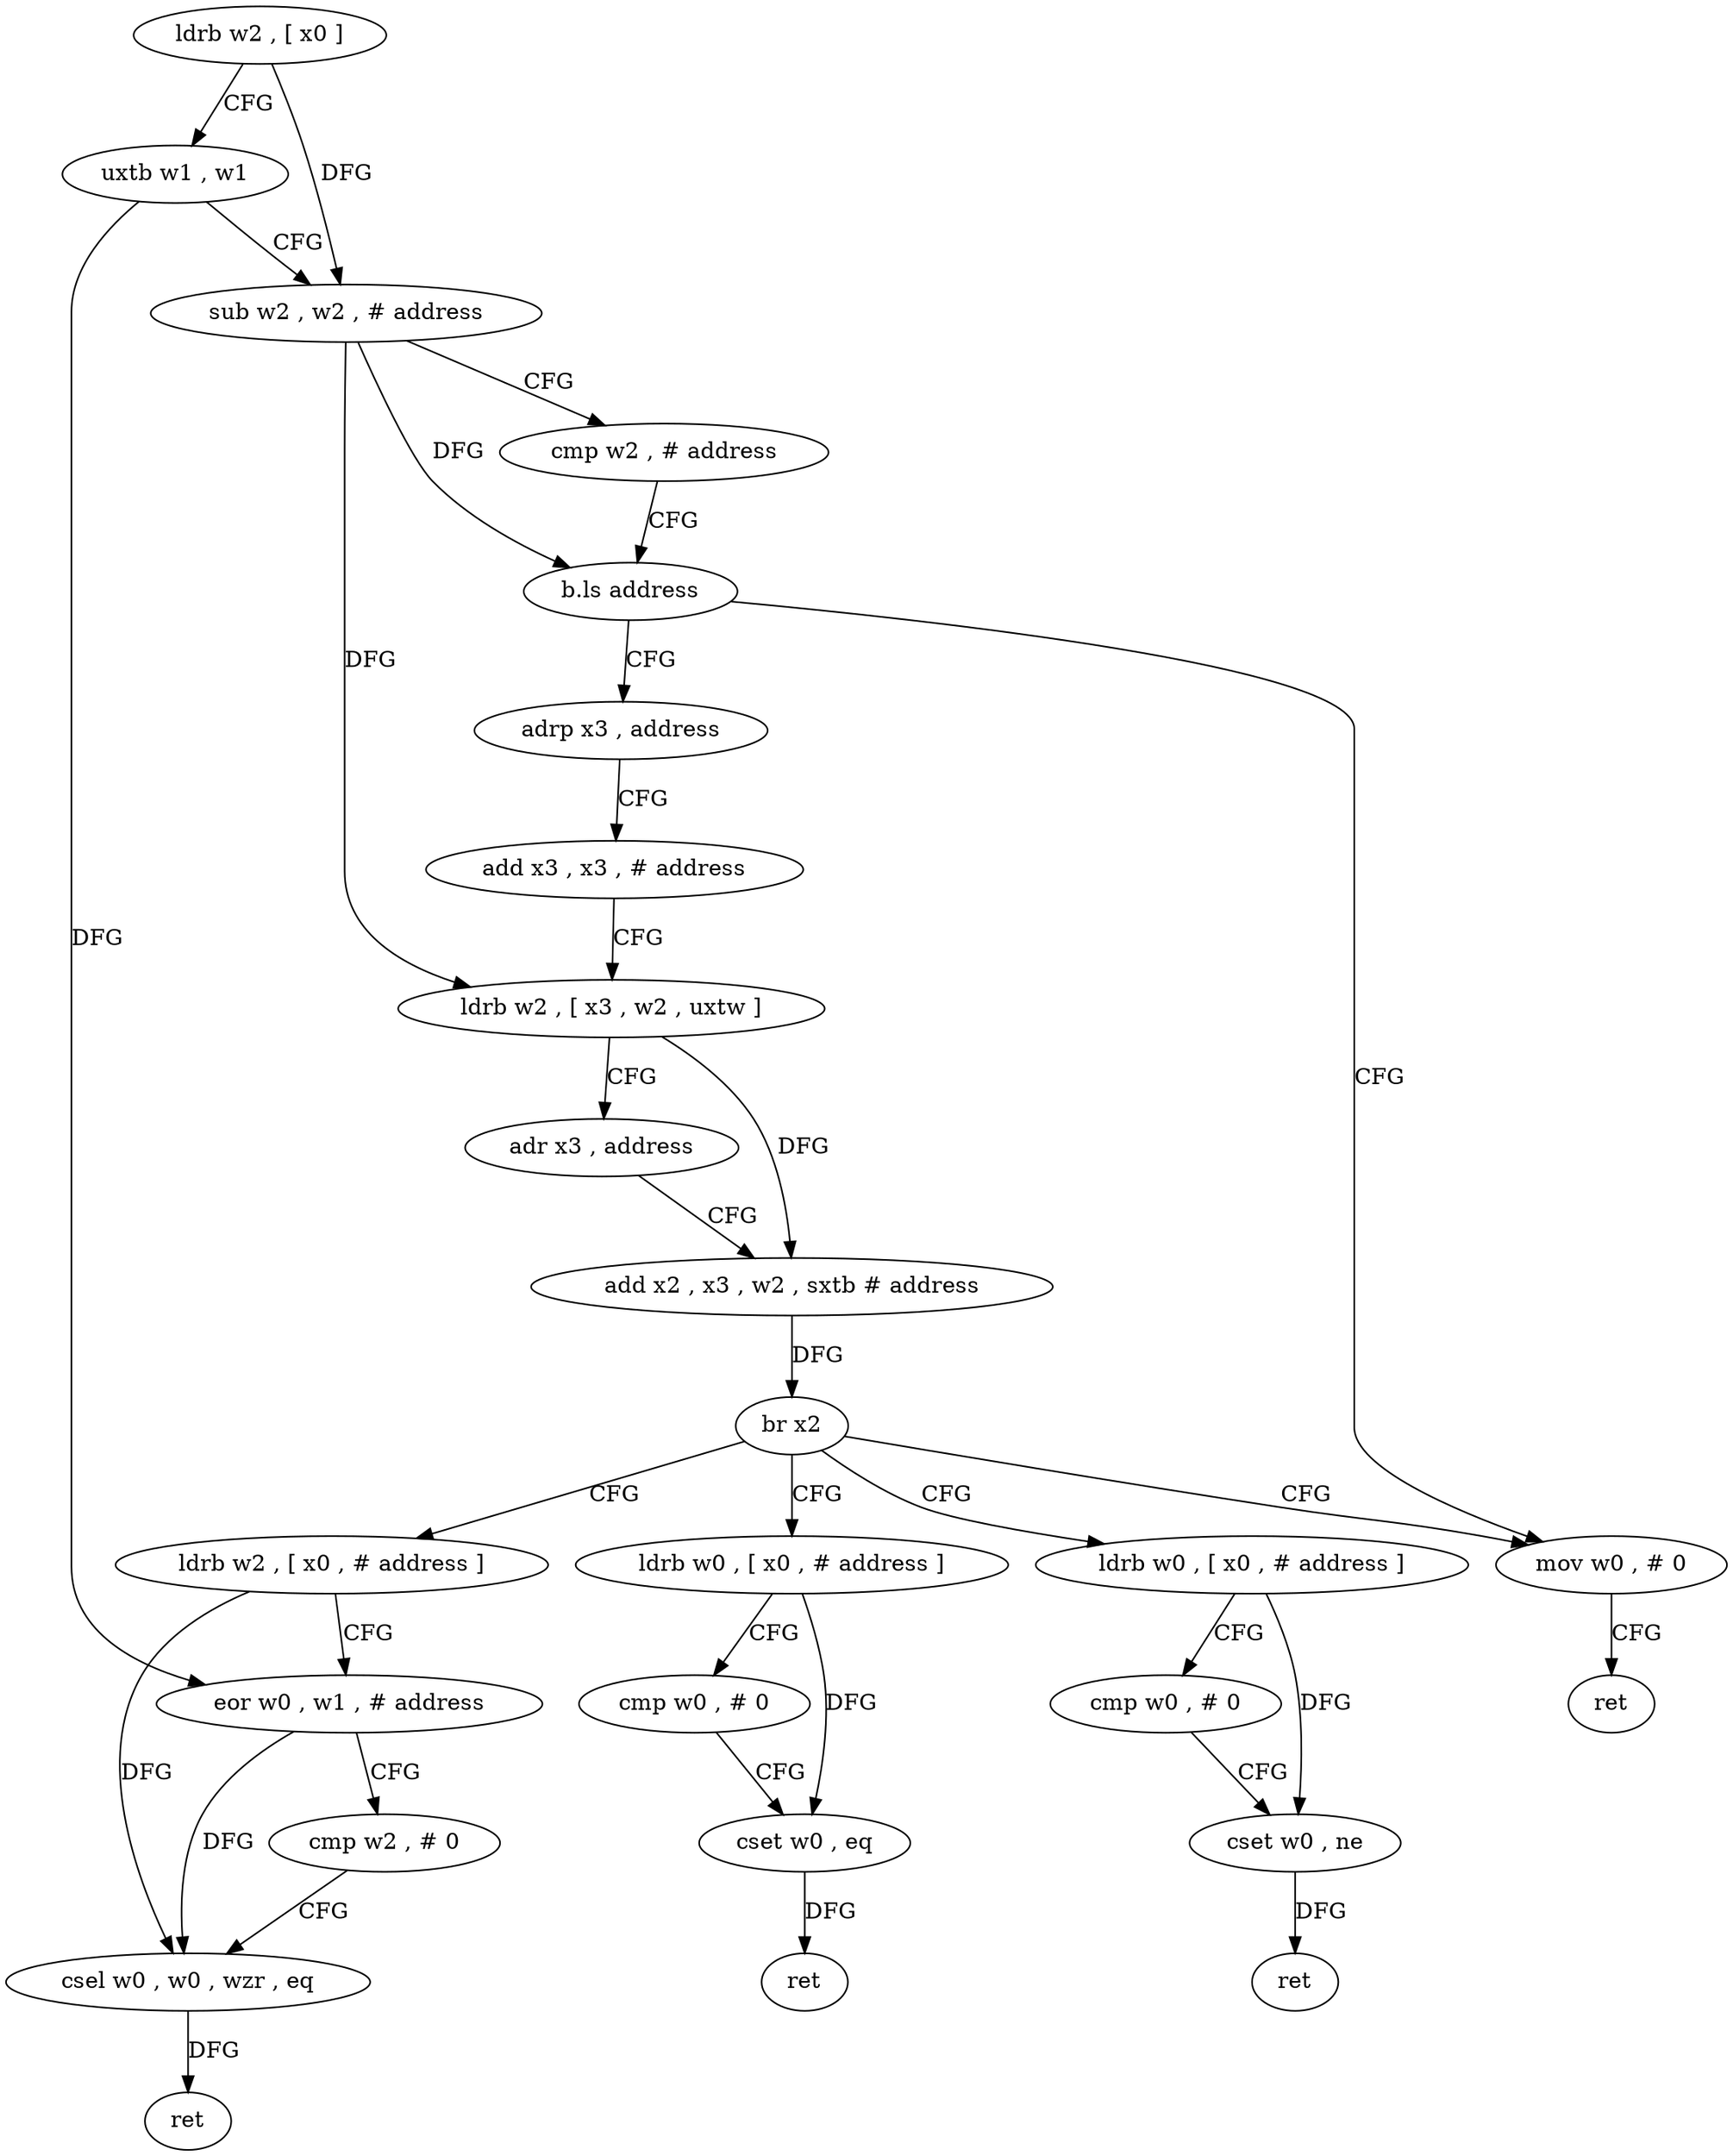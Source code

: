 digraph "func" {
"4234176" [label = "ldrb w2 , [ x0 ]" ]
"4234180" [label = "uxtb w1 , w1" ]
"4234184" [label = "sub w2 , w2 , # address" ]
"4234188" [label = "cmp w2 , # address" ]
"4234192" [label = "b.ls address" ]
"4234208" [label = "adrp x3 , address" ]
"4234196" [label = "mov w0 , # 0" ]
"4234212" [label = "add x3 , x3 , # address" ]
"4234216" [label = "ldrb w2 , [ x3 , w2 , uxtw ]" ]
"4234220" [label = "adr x3 , address" ]
"4234224" [label = "add x2 , x3 , w2 , sxtb # address" ]
"4234228" [label = "br x2" ]
"4234232" [label = "ldrb w0 , [ x0 , # address ]" ]
"4234248" [label = "ldrb w2 , [ x0 , # address ]" ]
"4234272" [label = "ldrb w0 , [ x0 , # address ]" ]
"4234200" [label = "ret" ]
"4234236" [label = "cmp w0 , # 0" ]
"4234240" [label = "cset w0 , ne" ]
"4234244" [label = "ret" ]
"4234252" [label = "eor w0 , w1 , # address" ]
"4234256" [label = "cmp w2 , # 0" ]
"4234260" [label = "csel w0 , w0 , wzr , eq" ]
"4234264" [label = "ret" ]
"4234276" [label = "cmp w0 , # 0" ]
"4234280" [label = "cset w0 , eq" ]
"4234284" [label = "ret" ]
"4234176" -> "4234180" [ label = "CFG" ]
"4234176" -> "4234184" [ label = "DFG" ]
"4234180" -> "4234184" [ label = "CFG" ]
"4234180" -> "4234252" [ label = "DFG" ]
"4234184" -> "4234188" [ label = "CFG" ]
"4234184" -> "4234192" [ label = "DFG" ]
"4234184" -> "4234216" [ label = "DFG" ]
"4234188" -> "4234192" [ label = "CFG" ]
"4234192" -> "4234208" [ label = "CFG" ]
"4234192" -> "4234196" [ label = "CFG" ]
"4234208" -> "4234212" [ label = "CFG" ]
"4234196" -> "4234200" [ label = "CFG" ]
"4234212" -> "4234216" [ label = "CFG" ]
"4234216" -> "4234220" [ label = "CFG" ]
"4234216" -> "4234224" [ label = "DFG" ]
"4234220" -> "4234224" [ label = "CFG" ]
"4234224" -> "4234228" [ label = "DFG" ]
"4234228" -> "4234196" [ label = "CFG" ]
"4234228" -> "4234232" [ label = "CFG" ]
"4234228" -> "4234248" [ label = "CFG" ]
"4234228" -> "4234272" [ label = "CFG" ]
"4234232" -> "4234236" [ label = "CFG" ]
"4234232" -> "4234240" [ label = "DFG" ]
"4234248" -> "4234252" [ label = "CFG" ]
"4234248" -> "4234260" [ label = "DFG" ]
"4234272" -> "4234276" [ label = "CFG" ]
"4234272" -> "4234280" [ label = "DFG" ]
"4234236" -> "4234240" [ label = "CFG" ]
"4234240" -> "4234244" [ label = "DFG" ]
"4234252" -> "4234256" [ label = "CFG" ]
"4234252" -> "4234260" [ label = "DFG" ]
"4234256" -> "4234260" [ label = "CFG" ]
"4234260" -> "4234264" [ label = "DFG" ]
"4234276" -> "4234280" [ label = "CFG" ]
"4234280" -> "4234284" [ label = "DFG" ]
}
